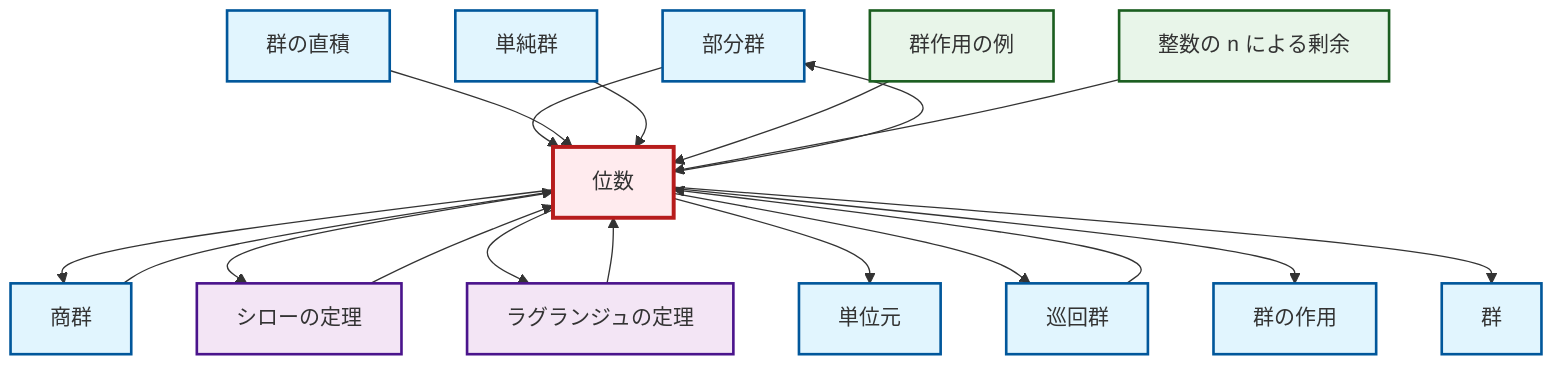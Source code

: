 graph TD
    classDef definition fill:#e1f5fe,stroke:#01579b,stroke-width:2px
    classDef theorem fill:#f3e5f5,stroke:#4a148c,stroke-width:2px
    classDef axiom fill:#fff3e0,stroke:#e65100,stroke-width:2px
    classDef example fill:#e8f5e9,stroke:#1b5e20,stroke-width:2px
    classDef current fill:#ffebee,stroke:#b71c1c,stroke-width:3px
    def-subgroup["部分群"]:::definition
    def-group["群"]:::definition
    def-cyclic-group["巡回群"]:::definition
    thm-sylow["シローの定理"]:::theorem
    ex-group-action-examples["群作用の例"]:::example
    def-direct-product["群の直積"]:::definition
    ex-quotient-integers-mod-n["整数の n による剰余"]:::example
    def-quotient-group["商群"]:::definition
    def-group-action["群の作用"]:::definition
    def-order["位数"]:::definition
    def-simple-group["単純群"]:::definition
    thm-lagrange["ラグランジュの定理"]:::theorem
    def-identity-element["単位元"]:::definition
    def-subgroup --> def-order
    def-order --> def-quotient-group
    def-order --> def-subgroup
    def-direct-product --> def-order
    thm-lagrange --> def-order
    def-order --> thm-sylow
    def-simple-group --> def-order
    ex-group-action-examples --> def-order
    def-order --> thm-lagrange
    thm-sylow --> def-order
    ex-quotient-integers-mod-n --> def-order
    def-order --> def-identity-element
    def-quotient-group --> def-order
    def-order --> def-cyclic-group
    def-order --> def-group-action
    def-order --> def-group
    def-cyclic-group --> def-order
    class def-order current